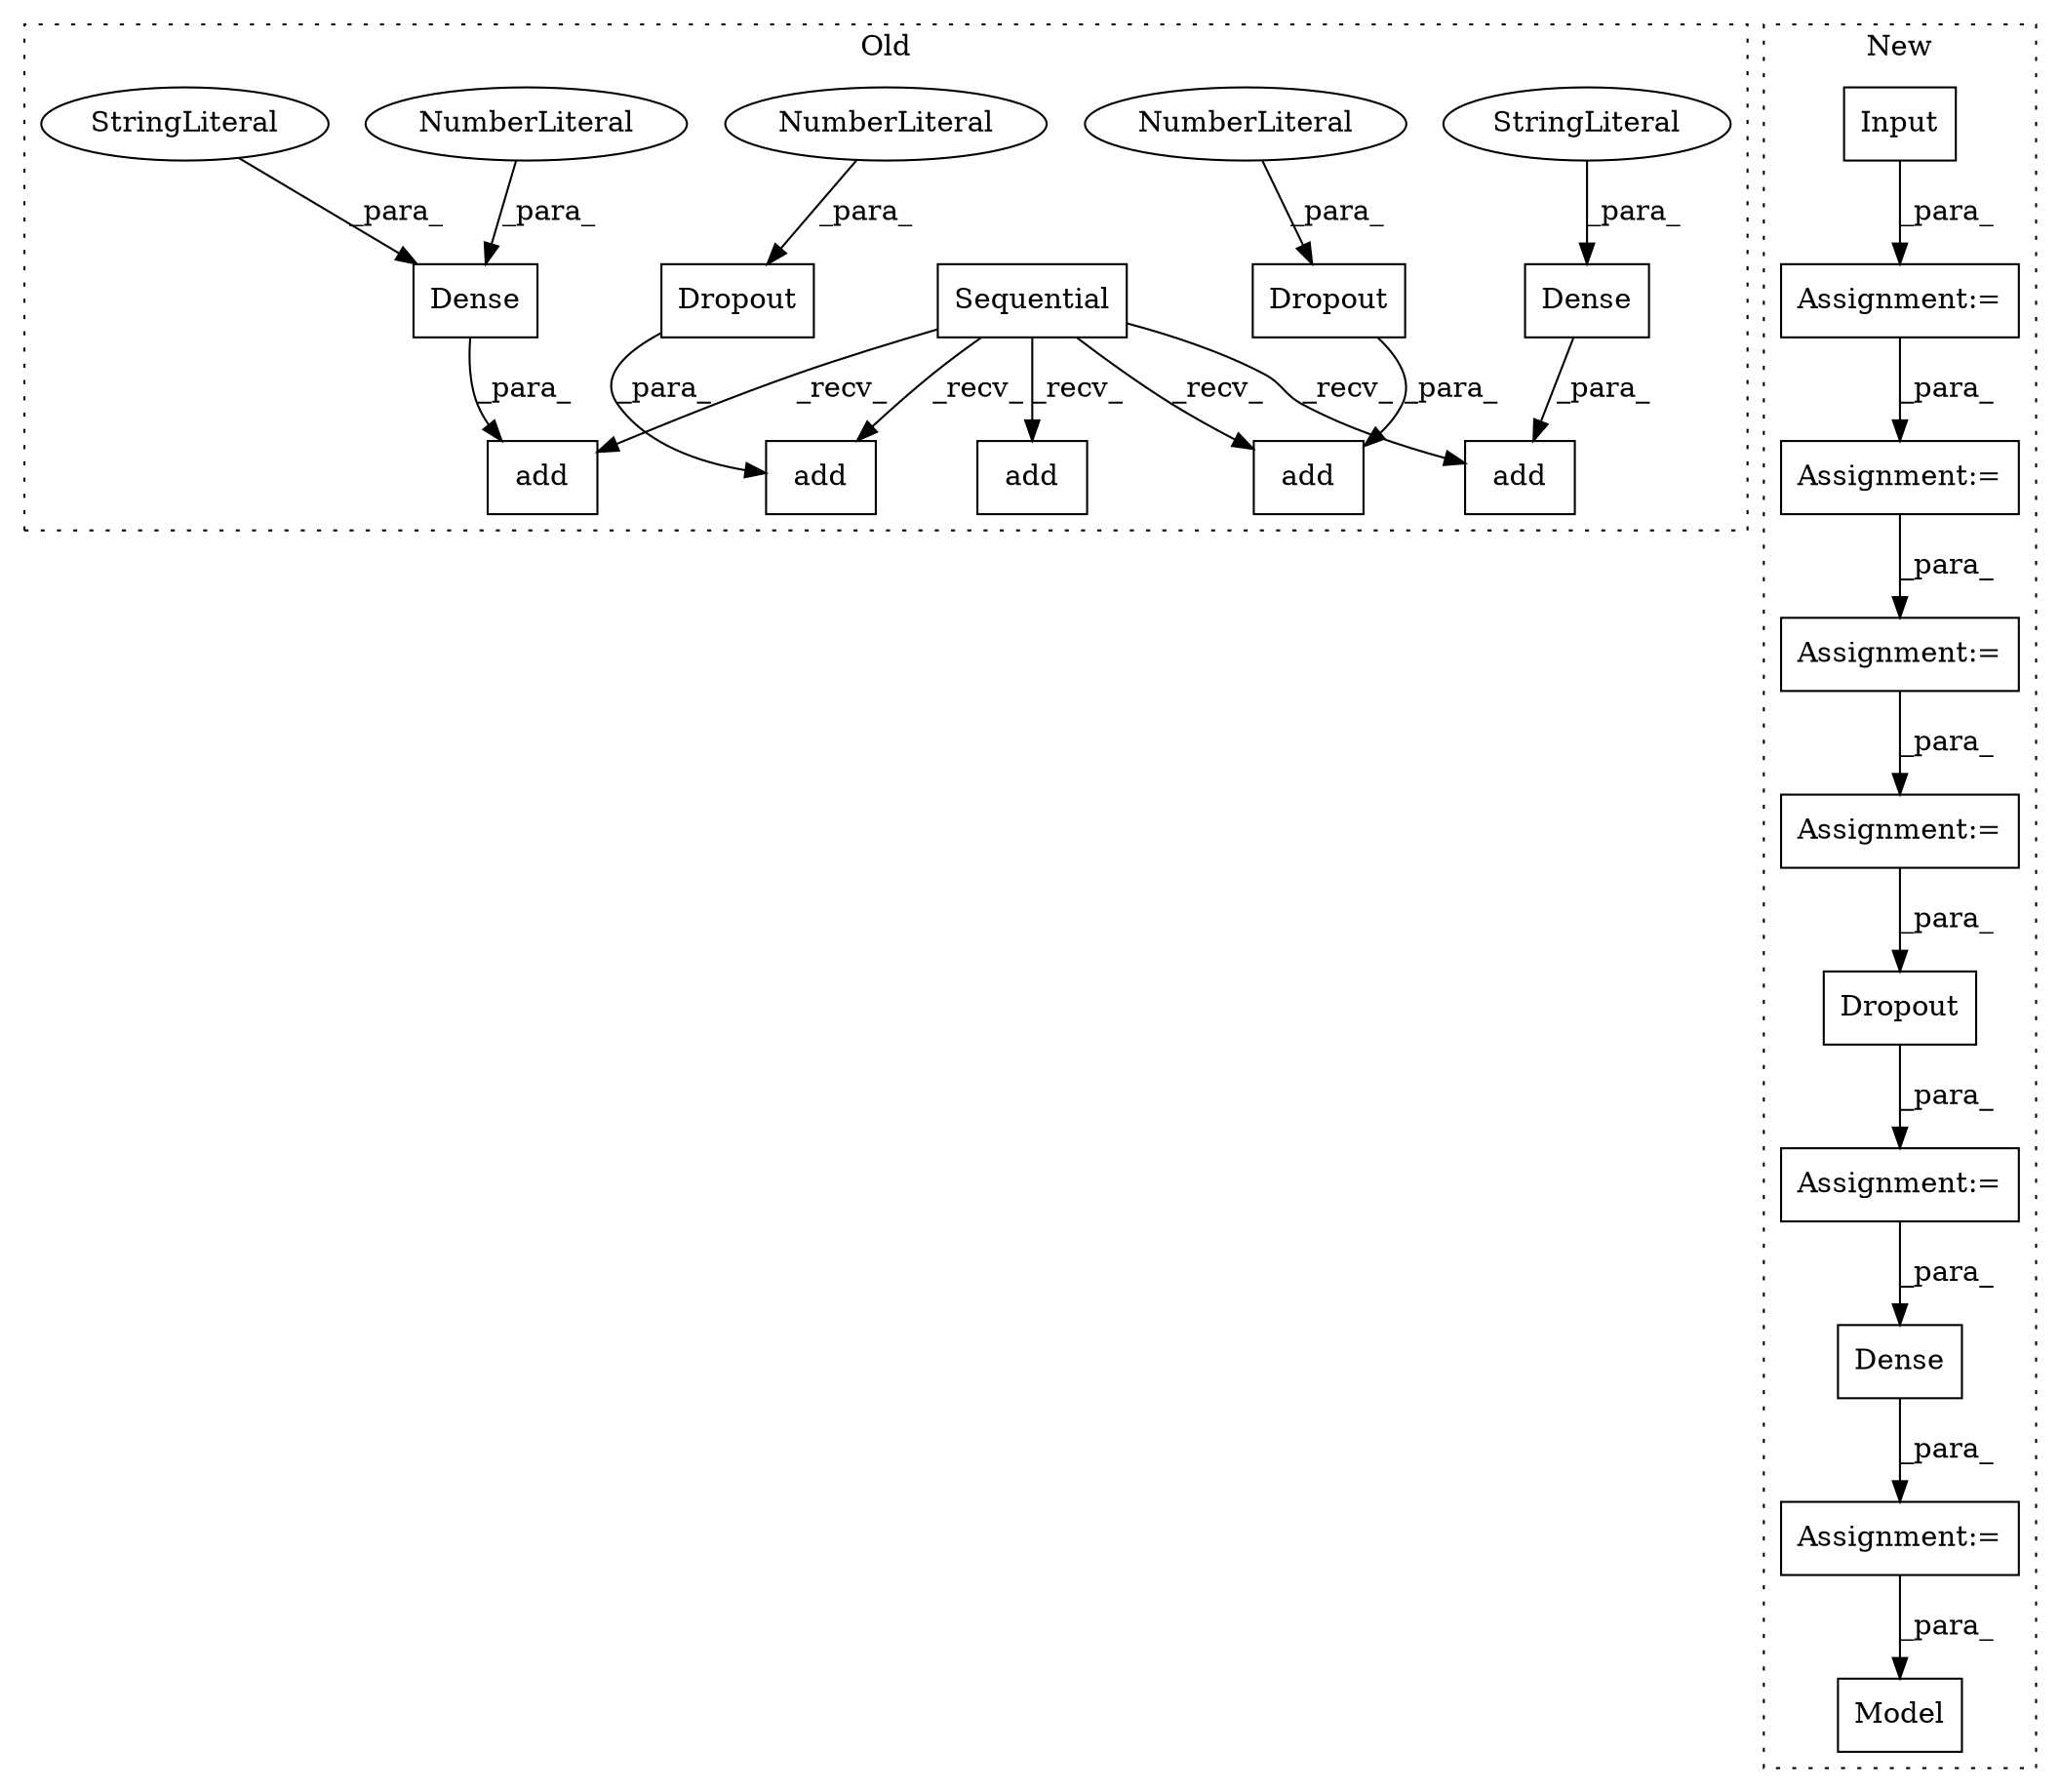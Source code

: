 digraph G {
subgraph cluster0 {
1 [label="add" a="32" s="2052,2069" l="4,1" shape="box"];
3 [label="Dropout" a="32" s="2056,2068" l="8,1" shape="box"];
4 [label="NumberLiteral" a="34" s="2064" l="4" shape="ellipse"];
8 [label="Sequential" a="32" s="1761" l="12" shape="box"];
9 [label="add" a="32" s="2108,2129" l="4,1" shape="box"];
10 [label="Dense" a="32" s="2112,2128" l="6,1" shape="box"];
11 [label="add" a="32" s="2171,2206" l="4,1" shape="box"];
15 [label="StringLiteral" a="45" s="2122" l="6" shape="ellipse"];
17 [label="add" a="32" s="1953,1998" l="4,1" shape="box"];
19 [label="NumberLiteral" a="34" s="2118" l="3" shape="ellipse"];
20 [label="add" a="32" s="2142,2158" l="4,1" shape="box"];
21 [label="Dense" a="32" s="2175,2205" l="6,1" shape="box"];
22 [label="StringLiteral" a="45" s="2196" l="9" shape="ellipse"];
24 [label="Dropout" a="32" s="2146,2157" l="8,1" shape="box"];
25 [label="NumberLiteral" a="34" s="2154" l="3" shape="ellipse"];
label = "Old";
style="dotted";
}
subgraph cluster1 {
2 [label="Dropout" a="32" s="2373,2394" l="8,1" shape="box"];
5 [label="Assignment:=" a="7" s="2372" l="1" shape="box"];
6 [label="Assignment:=" a="7" s="2098" l="1" shape="box"];
7 [label="Assignment:=" a="7" s="2538" l="1" shape="box"];
12 [label="Dense" a="32" s="2539,2558" l="6,1" shape="box"];
13 [label="Input" a="32" s="2018,2040" l="6,1" shape="box"];
14 [label="Assignment:=" a="7" s="2235" l="1" shape="box"];
16 [label="Model" a="32" s="2571,2603" l="6,1" shape="box"];
18 [label="Assignment:=" a="7" s="2333" l="1" shape="box"];
23 [label="Assignment:=" a="7" s="2196" l="1" shape="box"];
label = "New";
style="dotted";
}
2 -> 5 [label="_para_"];
3 -> 1 [label="_para_"];
4 -> 3 [label="_para_"];
5 -> 12 [label="_para_"];
6 -> 23 [label="_para_"];
7 -> 16 [label="_para_"];
8 -> 9 [label="_recv_"];
8 -> 20 [label="_recv_"];
8 -> 17 [label="_recv_"];
8 -> 1 [label="_recv_"];
8 -> 11 [label="_recv_"];
10 -> 9 [label="_para_"];
12 -> 7 [label="_para_"];
13 -> 6 [label="_para_"];
14 -> 18 [label="_para_"];
15 -> 10 [label="_para_"];
18 -> 2 [label="_para_"];
19 -> 10 [label="_para_"];
21 -> 11 [label="_para_"];
22 -> 21 [label="_para_"];
23 -> 14 [label="_para_"];
24 -> 20 [label="_para_"];
25 -> 24 [label="_para_"];
}